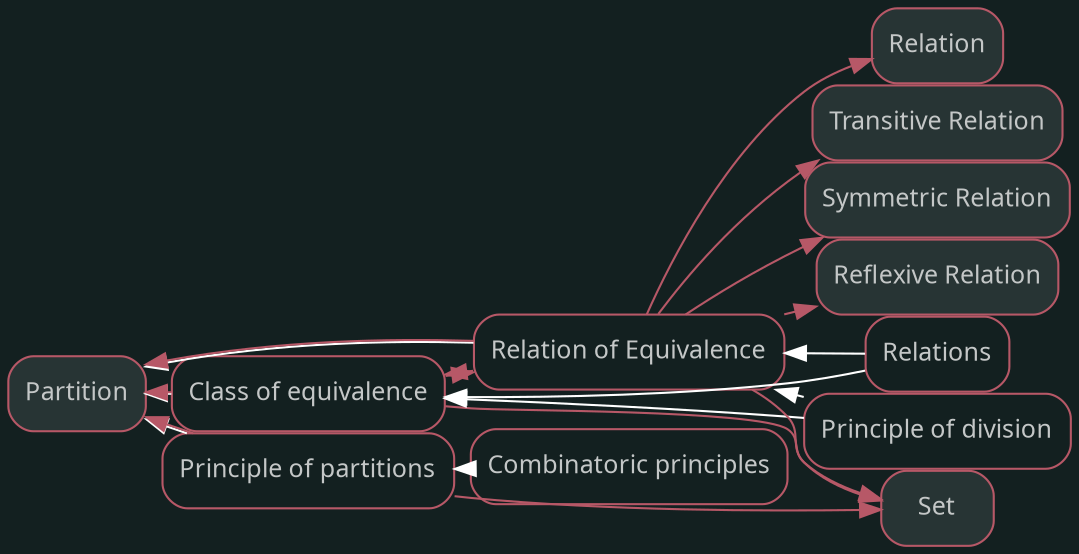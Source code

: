 digraph "Partition" {graph [nodesep=0,ranksep=0,rankdir="LR",bgcolor="#132020"];node [shape="rectangle",style="rounded,filled",fontname="sans",fontsize="12px",labelfontname="sans",color="#b75867",fillcolor="#273434",fontcolor="#c4c7c7"];"Partition" [label="Partition",tooltip="Partition",URL="../Partition.html",target="_parent"];subgraph "Forward Partition" {edge [color="#b75867"];}
node [shape="rectangle",style="rounded",fontname="sans",fontsize="12px",labelfontname="sans",color="#b75867",fillcolor="#FFFFFF",fontcolor="#c4c7c7"];"Class of equivalence" [label="Class of equivalence",tooltip="Class of equivalence",URL="../Class of equivalence.html",target="_parent"];"Relation of Equivalence" [label="Relation of Equivalence",tooltip="Relation of Equivalence",URL="../Relation of Equivalence.html",target="_parent"];"Principle of partitions" [label="Principle of partitions",tooltip="Principle of partitions",URL="../Principle of partitions.html",target="_parent"];subgraph "Backward Partition" {edge [dir="back",color="#FFFFFF"];"Partition" -> "Class of equivalence";"Partition" -> "Relation of Equivalence";"Partition" -> "Principle of partitions";}node [shape="rectangle",style="rounded,filled",fontname="sans",fontsize="12px",labelfontname="sans",color="#b75867",fillcolor="#273434",fontcolor="#c4c7c7"];"Class of equivalence" [label="Class of equivalence",tooltip="Class of equivalence",URL="../Class of equivalence.html",target="_parent"];"Partition" [label="Partition",tooltip="Partition",URL="../Partition.html",target="_parent"];"Set" [label="Set",tooltip="Set",URL="../Set.html",target="_parent"];"Relation of Equivalence" [label="Relation of Equivalence",tooltip="Relation of Equivalence",URL="../Relation of Equivalence.html",target="_parent"];subgraph "Forward Class of equivalence" {edge [color="#b75867"];"Class of equivalence" -> "Partition";"Class of equivalence" -> "Set";"Class of equivalence" -> "Relation of Equivalence";}
node [shape="rectangle",style="rounded",fontname="sans",fontsize="12px",labelfontname="sans",color="#b75867",fillcolor="#FFFFFF",fontcolor="#c4c7c7"];"Principle of division" [label="Principle of division",tooltip="Principle of division",URL="../Principle of division.html",target="_parent"];"Relations" [label="Relations",tooltip="Relations",URL="../Relations.html",target="_parent"];subgraph "Backward Class of equivalence" {edge [dir="back",color="#FFFFFF"];"Class of equivalence" -> "Principle of division";"Class of equivalence" -> "Relations";}node [shape="rectangle",style="rounded,filled",fontname="sans",fontsize="12px",labelfontname="sans",color="#b75867",fillcolor="#273434",fontcolor="#c4c7c7"];"Relation of Equivalence" [label="Relation of Equivalence",tooltip="Relation of Equivalence",URL="../Relation of Equivalence.html",target="_parent"];"Class of equivalence" [label="Class of equivalence",tooltip="Class of equivalence",URL="../Class of equivalence.html",target="_parent"];"Set" [label="Set",tooltip="Set",URL="../Set.html",target="_parent"];"Partition" [label="Partition",tooltip="Partition",URL="../Partition.html",target="_parent"];"Transitive Relation" [label="Transitive Relation",tooltip="Transitive Relation",URL="../Transitive Relation.html",target="_parent"];"Symmetric Relation" [label="Symmetric Relation",tooltip="Symmetric Relation",URL="../Symmetric Relation.html",target="_parent"];"Reflexive Relation" [label="Reflexive Relation",tooltip="Reflexive Relation",URL="../Reflexive Relation.html",target="_parent"];"Relation" [label="Relation",tooltip="Relation",URL="../Relation.html",target="_parent"];subgraph "Forward Relation of Equivalence" {edge [color="#b75867"];"Relation of Equivalence" -> "Class of equivalence";"Relation of Equivalence" -> "Set";"Relation of Equivalence" -> "Partition";"Relation of Equivalence" -> "Transitive Relation";"Relation of Equivalence" -> "Symmetric Relation";"Relation of Equivalence" -> "Reflexive Relation";"Relation of Equivalence" -> "Relation";}
node [shape="rectangle",style="rounded",fontname="sans",fontsize="12px",labelfontname="sans",color="#b75867",fillcolor="#FFFFFF",fontcolor="#c4c7c7"];"Principle of division" [label="Principle of division",tooltip="Principle of division",URL="../Principle of division.html",target="_parent"];"Relations" [label="Relations",tooltip="Relations",URL="../Relations.html",target="_parent"];subgraph "Backward Relation of Equivalence" {edge [dir="back",color="#FFFFFF"];"Relation of Equivalence" -> "Principle of division";"Relation of Equivalence" -> "Relations";}node [shape="rectangle",style="rounded,filled",fontname="sans",fontsize="12px",labelfontname="sans",color="#b75867",fillcolor="#273434",fontcolor="#c4c7c7"];"Principle of partitions" [label="Principle of partitions",tooltip="Principle of partitions",URL="../Principle of partitions.html",target="_parent"];"Partition" [label="Partition",tooltip="Partition",URL="../Partition.html",target="_parent"];"Set" [label="Set",tooltip="Set",URL="../Set.html",target="_parent"];subgraph "Forward Principle of partitions" {edge [color="#b75867"];"Principle of partitions" -> "Partition";"Principle of partitions" -> "Set";}
node [shape="rectangle",style="rounded",fontname="sans",fontsize="12px",labelfontname="sans",color="#b75867",fillcolor="#FFFFFF",fontcolor="#c4c7c7"];"Combinatoric principles" [label="Combinatoric principles",tooltip="Combinatoric principles",URL="../Combinatoric principles.html",target="_parent"];subgraph "Backward Principle of partitions" {edge [dir="back",color="#FFFFFF"];"Principle of partitions" -> "Combinatoric principles";}}